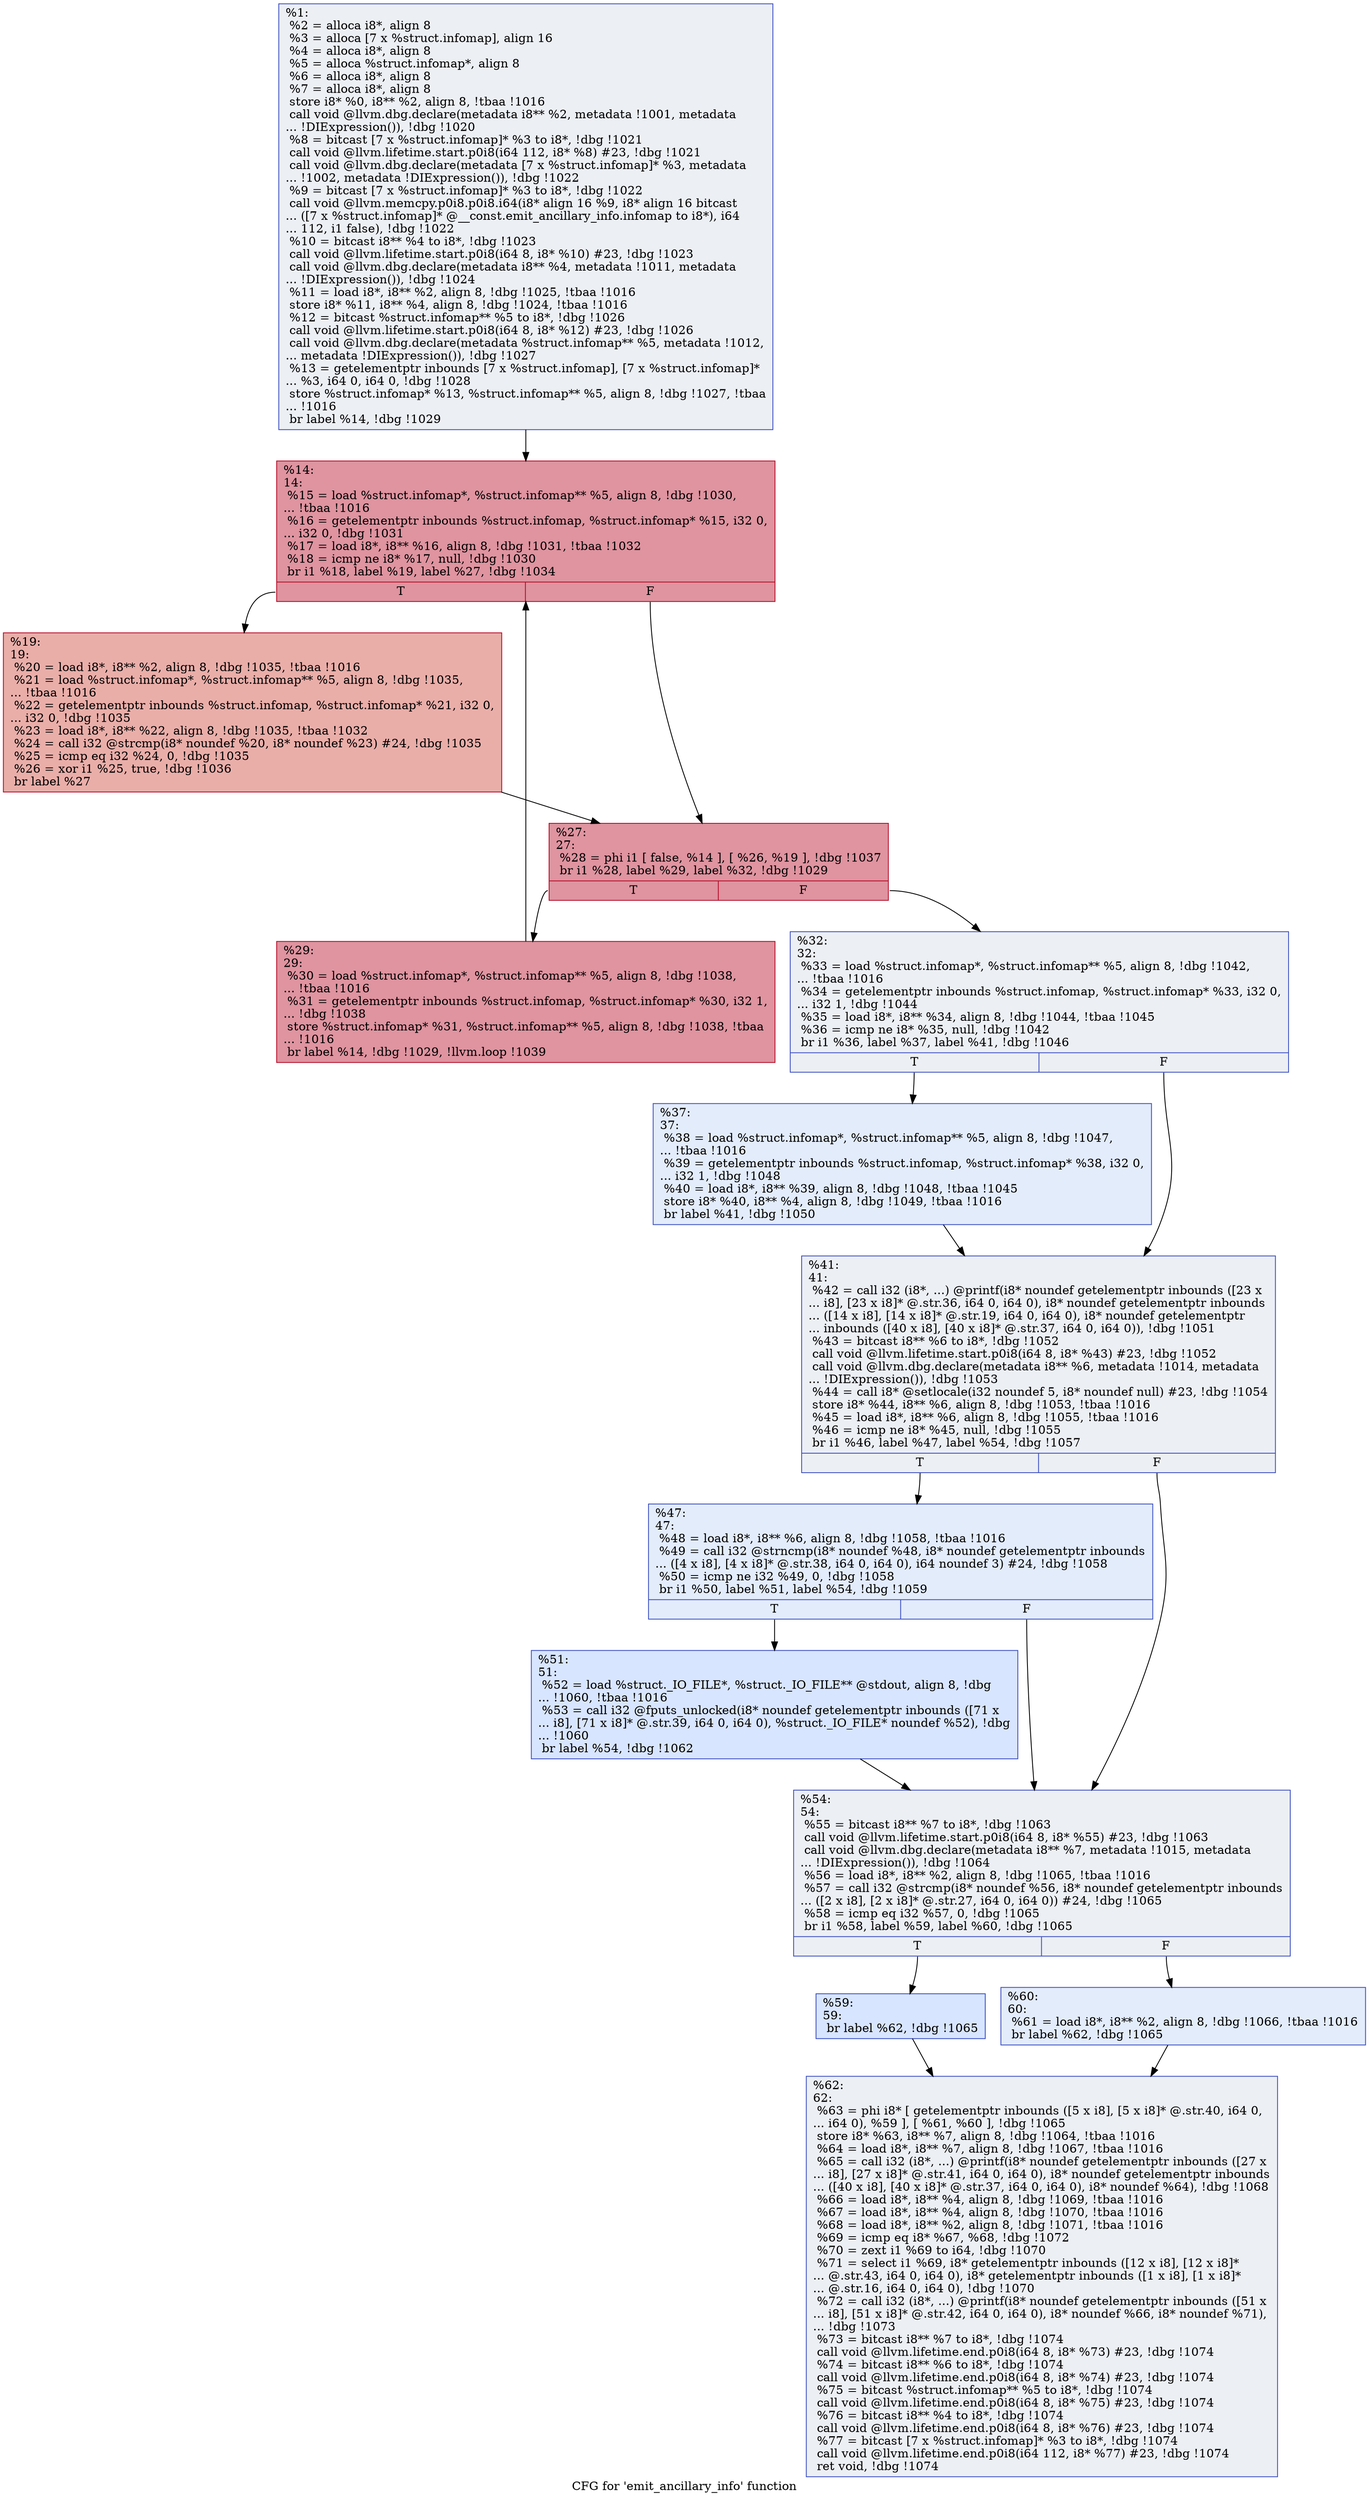 digraph "CFG for 'emit_ancillary_info' function" {
	label="CFG for 'emit_ancillary_info' function";

	Node0x205bb10 [shape=record,color="#3d50c3ff", style=filled, fillcolor="#d4dbe670",label="{%1:\l  %2 = alloca i8*, align 8\l  %3 = alloca [7 x %struct.infomap], align 16\l  %4 = alloca i8*, align 8\l  %5 = alloca %struct.infomap*, align 8\l  %6 = alloca i8*, align 8\l  %7 = alloca i8*, align 8\l  store i8* %0, i8** %2, align 8, !tbaa !1016\l  call void @llvm.dbg.declare(metadata i8** %2, metadata !1001, metadata\l... !DIExpression()), !dbg !1020\l  %8 = bitcast [7 x %struct.infomap]* %3 to i8*, !dbg !1021\l  call void @llvm.lifetime.start.p0i8(i64 112, i8* %8) #23, !dbg !1021\l  call void @llvm.dbg.declare(metadata [7 x %struct.infomap]* %3, metadata\l... !1002, metadata !DIExpression()), !dbg !1022\l  %9 = bitcast [7 x %struct.infomap]* %3 to i8*, !dbg !1022\l  call void @llvm.memcpy.p0i8.p0i8.i64(i8* align 16 %9, i8* align 16 bitcast\l... ([7 x %struct.infomap]* @__const.emit_ancillary_info.infomap to i8*), i64\l... 112, i1 false), !dbg !1022\l  %10 = bitcast i8** %4 to i8*, !dbg !1023\l  call void @llvm.lifetime.start.p0i8(i64 8, i8* %10) #23, !dbg !1023\l  call void @llvm.dbg.declare(metadata i8** %4, metadata !1011, metadata\l... !DIExpression()), !dbg !1024\l  %11 = load i8*, i8** %2, align 8, !dbg !1025, !tbaa !1016\l  store i8* %11, i8** %4, align 8, !dbg !1024, !tbaa !1016\l  %12 = bitcast %struct.infomap** %5 to i8*, !dbg !1026\l  call void @llvm.lifetime.start.p0i8(i64 8, i8* %12) #23, !dbg !1026\l  call void @llvm.dbg.declare(metadata %struct.infomap** %5, metadata !1012,\l... metadata !DIExpression()), !dbg !1027\l  %13 = getelementptr inbounds [7 x %struct.infomap], [7 x %struct.infomap]*\l... %3, i64 0, i64 0, !dbg !1028\l  store %struct.infomap* %13, %struct.infomap** %5, align 8, !dbg !1027, !tbaa\l... !1016\l  br label %14, !dbg !1029\l}"];
	Node0x205bb10 -> Node0x205c400;
	Node0x205c400 [shape=record,color="#b70d28ff", style=filled, fillcolor="#b70d2870",label="{%14:\l14:                                               \l  %15 = load %struct.infomap*, %struct.infomap** %5, align 8, !dbg !1030,\l... !tbaa !1016\l  %16 = getelementptr inbounds %struct.infomap, %struct.infomap* %15, i32 0,\l... i32 0, !dbg !1031\l  %17 = load i8*, i8** %16, align 8, !dbg !1031, !tbaa !1032\l  %18 = icmp ne i8* %17, null, !dbg !1030\l  br i1 %18, label %19, label %27, !dbg !1034\l|{<s0>T|<s1>F}}"];
	Node0x205c400:s0 -> Node0x205c450;
	Node0x205c400:s1 -> Node0x205c4a0;
	Node0x205c450 [shape=record,color="#b70d28ff", style=filled, fillcolor="#d0473d70",label="{%19:\l19:                                               \l  %20 = load i8*, i8** %2, align 8, !dbg !1035, !tbaa !1016\l  %21 = load %struct.infomap*, %struct.infomap** %5, align 8, !dbg !1035,\l... !tbaa !1016\l  %22 = getelementptr inbounds %struct.infomap, %struct.infomap* %21, i32 0,\l... i32 0, !dbg !1035\l  %23 = load i8*, i8** %22, align 8, !dbg !1035, !tbaa !1032\l  %24 = call i32 @strcmp(i8* noundef %20, i8* noundef %23) #24, !dbg !1035\l  %25 = icmp eq i32 %24, 0, !dbg !1035\l  %26 = xor i1 %25, true, !dbg !1036\l  br label %27\l}"];
	Node0x205c450 -> Node0x205c4a0;
	Node0x205c4a0 [shape=record,color="#b70d28ff", style=filled, fillcolor="#b70d2870",label="{%27:\l27:                                               \l  %28 = phi i1 [ false, %14 ], [ %26, %19 ], !dbg !1037\l  br i1 %28, label %29, label %32, !dbg !1029\l|{<s0>T|<s1>F}}"];
	Node0x205c4a0:s0 -> Node0x205c4f0;
	Node0x205c4a0:s1 -> Node0x205c540;
	Node0x205c4f0 [shape=record,color="#b70d28ff", style=filled, fillcolor="#b70d2870",label="{%29:\l29:                                               \l  %30 = load %struct.infomap*, %struct.infomap** %5, align 8, !dbg !1038,\l... !tbaa !1016\l  %31 = getelementptr inbounds %struct.infomap, %struct.infomap* %30, i32 1,\l... !dbg !1038\l  store %struct.infomap* %31, %struct.infomap** %5, align 8, !dbg !1038, !tbaa\l... !1016\l  br label %14, !dbg !1029, !llvm.loop !1039\l}"];
	Node0x205c4f0 -> Node0x205c400;
	Node0x205c540 [shape=record,color="#3d50c3ff", style=filled, fillcolor="#d4dbe670",label="{%32:\l32:                                               \l  %33 = load %struct.infomap*, %struct.infomap** %5, align 8, !dbg !1042,\l... !tbaa !1016\l  %34 = getelementptr inbounds %struct.infomap, %struct.infomap* %33, i32 0,\l... i32 1, !dbg !1044\l  %35 = load i8*, i8** %34, align 8, !dbg !1044, !tbaa !1045\l  %36 = icmp ne i8* %35, null, !dbg !1042\l  br i1 %36, label %37, label %41, !dbg !1046\l|{<s0>T|<s1>F}}"];
	Node0x205c540:s0 -> Node0x205c590;
	Node0x205c540:s1 -> Node0x205c5e0;
	Node0x205c590 [shape=record,color="#3d50c3ff", style=filled, fillcolor="#bfd3f670",label="{%37:\l37:                                               \l  %38 = load %struct.infomap*, %struct.infomap** %5, align 8, !dbg !1047,\l... !tbaa !1016\l  %39 = getelementptr inbounds %struct.infomap, %struct.infomap* %38, i32 0,\l... i32 1, !dbg !1048\l  %40 = load i8*, i8** %39, align 8, !dbg !1048, !tbaa !1045\l  store i8* %40, i8** %4, align 8, !dbg !1049, !tbaa !1016\l  br label %41, !dbg !1050\l}"];
	Node0x205c590 -> Node0x205c5e0;
	Node0x205c5e0 [shape=record,color="#3d50c3ff", style=filled, fillcolor="#d4dbe670",label="{%41:\l41:                                               \l  %42 = call i32 (i8*, ...) @printf(i8* noundef getelementptr inbounds ([23 x\l... i8], [23 x i8]* @.str.36, i64 0, i64 0), i8* noundef getelementptr inbounds\l... ([14 x i8], [14 x i8]* @.str.19, i64 0, i64 0), i8* noundef getelementptr\l... inbounds ([40 x i8], [40 x i8]* @.str.37, i64 0, i64 0)), !dbg !1051\l  %43 = bitcast i8** %6 to i8*, !dbg !1052\l  call void @llvm.lifetime.start.p0i8(i64 8, i8* %43) #23, !dbg !1052\l  call void @llvm.dbg.declare(metadata i8** %6, metadata !1014, metadata\l... !DIExpression()), !dbg !1053\l  %44 = call i8* @setlocale(i32 noundef 5, i8* noundef null) #23, !dbg !1054\l  store i8* %44, i8** %6, align 8, !dbg !1053, !tbaa !1016\l  %45 = load i8*, i8** %6, align 8, !dbg !1055, !tbaa !1016\l  %46 = icmp ne i8* %45, null, !dbg !1055\l  br i1 %46, label %47, label %54, !dbg !1057\l|{<s0>T|<s1>F}}"];
	Node0x205c5e0:s0 -> Node0x205c630;
	Node0x205c5e0:s1 -> Node0x205c6d0;
	Node0x205c630 [shape=record,color="#3d50c3ff", style=filled, fillcolor="#bfd3f670",label="{%47:\l47:                                               \l  %48 = load i8*, i8** %6, align 8, !dbg !1058, !tbaa !1016\l  %49 = call i32 @strncmp(i8* noundef %48, i8* noundef getelementptr inbounds\l... ([4 x i8], [4 x i8]* @.str.38, i64 0, i64 0), i64 noundef 3) #24, !dbg !1058\l  %50 = icmp ne i32 %49, 0, !dbg !1058\l  br i1 %50, label %51, label %54, !dbg !1059\l|{<s0>T|<s1>F}}"];
	Node0x205c630:s0 -> Node0x205c680;
	Node0x205c630:s1 -> Node0x205c6d0;
	Node0x205c680 [shape=record,color="#3d50c3ff", style=filled, fillcolor="#a7c5fe70",label="{%51:\l51:                                               \l  %52 = load %struct._IO_FILE*, %struct._IO_FILE** @stdout, align 8, !dbg\l... !1060, !tbaa !1016\l  %53 = call i32 @fputs_unlocked(i8* noundef getelementptr inbounds ([71 x\l... i8], [71 x i8]* @.str.39, i64 0, i64 0), %struct._IO_FILE* noundef %52), !dbg\l... !1060\l  br label %54, !dbg !1062\l}"];
	Node0x205c680 -> Node0x205c6d0;
	Node0x205c6d0 [shape=record,color="#3d50c3ff", style=filled, fillcolor="#d4dbe670",label="{%54:\l54:                                               \l  %55 = bitcast i8** %7 to i8*, !dbg !1063\l  call void @llvm.lifetime.start.p0i8(i64 8, i8* %55) #23, !dbg !1063\l  call void @llvm.dbg.declare(metadata i8** %7, metadata !1015, metadata\l... !DIExpression()), !dbg !1064\l  %56 = load i8*, i8** %2, align 8, !dbg !1065, !tbaa !1016\l  %57 = call i32 @strcmp(i8* noundef %56, i8* noundef getelementptr inbounds\l... ([2 x i8], [2 x i8]* @.str.27, i64 0, i64 0)) #24, !dbg !1065\l  %58 = icmp eq i32 %57, 0, !dbg !1065\l  br i1 %58, label %59, label %60, !dbg !1065\l|{<s0>T|<s1>F}}"];
	Node0x205c6d0:s0 -> Node0x205c720;
	Node0x205c6d0:s1 -> Node0x205c770;
	Node0x205c720 [shape=record,color="#3d50c3ff", style=filled, fillcolor="#a7c5fe70",label="{%59:\l59:                                               \l  br label %62, !dbg !1065\l}"];
	Node0x205c720 -> Node0x205c7c0;
	Node0x205c770 [shape=record,color="#3d50c3ff", style=filled, fillcolor="#bfd3f670",label="{%60:\l60:                                               \l  %61 = load i8*, i8** %2, align 8, !dbg !1066, !tbaa !1016\l  br label %62, !dbg !1065\l}"];
	Node0x205c770 -> Node0x205c7c0;
	Node0x205c7c0 [shape=record,color="#3d50c3ff", style=filled, fillcolor="#d4dbe670",label="{%62:\l62:                                               \l  %63 = phi i8* [ getelementptr inbounds ([5 x i8], [5 x i8]* @.str.40, i64 0,\l... i64 0), %59 ], [ %61, %60 ], !dbg !1065\l  store i8* %63, i8** %7, align 8, !dbg !1064, !tbaa !1016\l  %64 = load i8*, i8** %7, align 8, !dbg !1067, !tbaa !1016\l  %65 = call i32 (i8*, ...) @printf(i8* noundef getelementptr inbounds ([27 x\l... i8], [27 x i8]* @.str.41, i64 0, i64 0), i8* noundef getelementptr inbounds\l... ([40 x i8], [40 x i8]* @.str.37, i64 0, i64 0), i8* noundef %64), !dbg !1068\l  %66 = load i8*, i8** %4, align 8, !dbg !1069, !tbaa !1016\l  %67 = load i8*, i8** %4, align 8, !dbg !1070, !tbaa !1016\l  %68 = load i8*, i8** %2, align 8, !dbg !1071, !tbaa !1016\l  %69 = icmp eq i8* %67, %68, !dbg !1072\l  %70 = zext i1 %69 to i64, !dbg !1070\l  %71 = select i1 %69, i8* getelementptr inbounds ([12 x i8], [12 x i8]*\l... @.str.43, i64 0, i64 0), i8* getelementptr inbounds ([1 x i8], [1 x i8]*\l... @.str.16, i64 0, i64 0), !dbg !1070\l  %72 = call i32 (i8*, ...) @printf(i8* noundef getelementptr inbounds ([51 x\l... i8], [51 x i8]* @.str.42, i64 0, i64 0), i8* noundef %66, i8* noundef %71),\l... !dbg !1073\l  %73 = bitcast i8** %7 to i8*, !dbg !1074\l  call void @llvm.lifetime.end.p0i8(i64 8, i8* %73) #23, !dbg !1074\l  %74 = bitcast i8** %6 to i8*, !dbg !1074\l  call void @llvm.lifetime.end.p0i8(i64 8, i8* %74) #23, !dbg !1074\l  %75 = bitcast %struct.infomap** %5 to i8*, !dbg !1074\l  call void @llvm.lifetime.end.p0i8(i64 8, i8* %75) #23, !dbg !1074\l  %76 = bitcast i8** %4 to i8*, !dbg !1074\l  call void @llvm.lifetime.end.p0i8(i64 8, i8* %76) #23, !dbg !1074\l  %77 = bitcast [7 x %struct.infomap]* %3 to i8*, !dbg !1074\l  call void @llvm.lifetime.end.p0i8(i64 112, i8* %77) #23, !dbg !1074\l  ret void, !dbg !1074\l}"];
}

